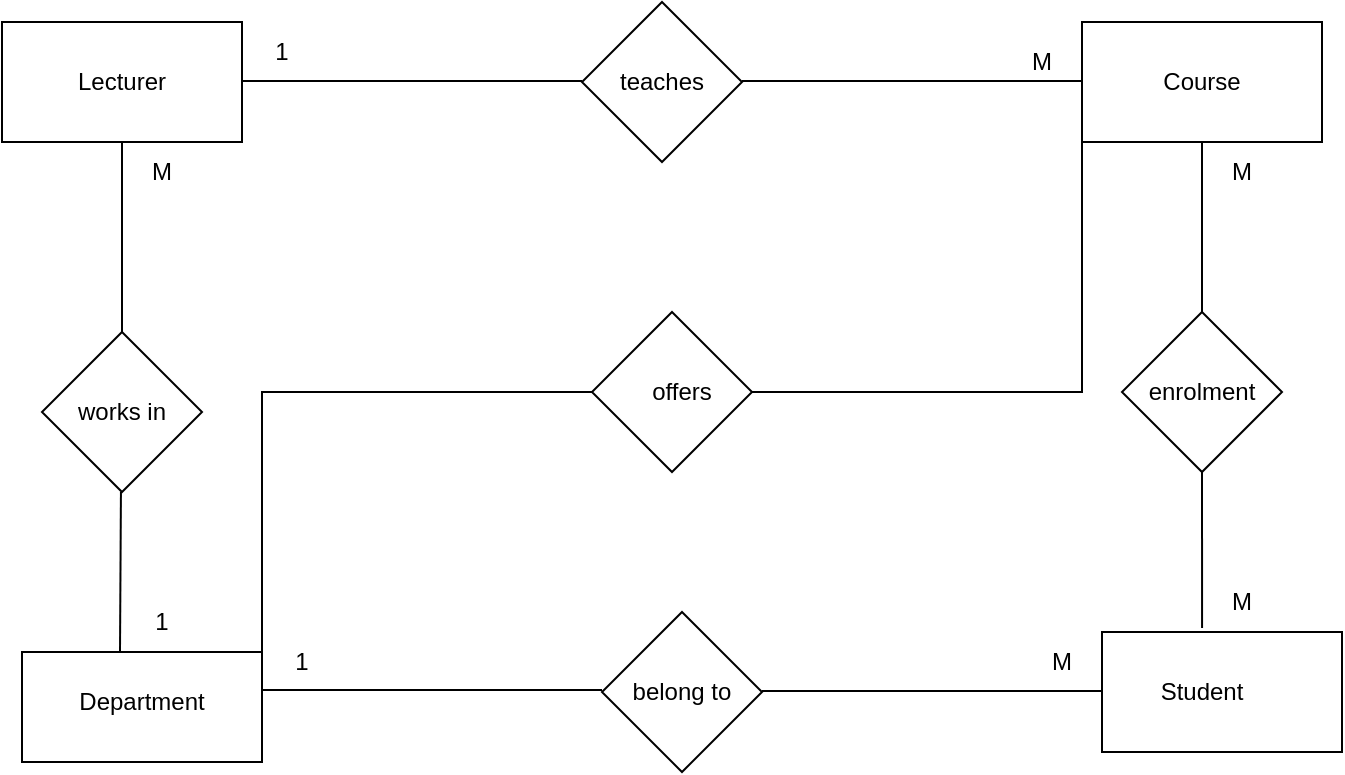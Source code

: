 <mxfile version="26.2.8">
  <diagram name="Page-1" id="Vk1WEz5tbSOhOj1aytGo">
    <mxGraphModel dx="1091" dy="564" grid="1" gridSize="10" guides="1" tooltips="1" connect="1" arrows="1" fold="1" page="1" pageScale="1" pageWidth="1400" pageHeight="850" math="0" shadow="0">
      <root>
        <mxCell id="0" />
        <mxCell id="1" parent="0" />
        <mxCell id="nMqB3gKZb0MU2dUzMW38-45" value="" style="endArrow=none;html=1;rounded=0;entryX=0;entryY=0.5;entryDx=0;entryDy=0;" edge="1" parent="1">
          <mxGeometry width="50" height="50" relative="1" as="geometry">
            <mxPoint x="670" y="140" as="sourcePoint" />
            <mxPoint x="505" y="270" as="targetPoint" />
            <Array as="points">
              <mxPoint x="670" y="270" />
            </Array>
          </mxGeometry>
        </mxCell>
        <mxCell id="nMqB3gKZb0MU2dUzMW38-1" value="" style="rounded=0;whiteSpace=wrap;html=1;" vertex="1" parent="1">
          <mxGeometry x="670" y="85" width="120" height="60" as="geometry" />
        </mxCell>
        <mxCell id="nMqB3gKZb0MU2dUzMW38-2" value="" style="rounded=0;whiteSpace=wrap;html=1;" vertex="1" parent="1">
          <mxGeometry x="130" y="85" width="120" height="60" as="geometry" />
        </mxCell>
        <mxCell id="nMqB3gKZb0MU2dUzMW38-3" value="" style="rhombus;whiteSpace=wrap;html=1;" vertex="1" parent="1">
          <mxGeometry x="690" y="230" width="80" height="80" as="geometry" />
        </mxCell>
        <mxCell id="nMqB3gKZb0MU2dUzMW38-5" value="Lecturer" style="text;html=1;align=center;verticalAlign=middle;whiteSpace=wrap;rounded=0;" vertex="1" parent="1">
          <mxGeometry x="160" y="100" width="60" height="30" as="geometry" />
        </mxCell>
        <mxCell id="nMqB3gKZb0MU2dUzMW38-6" value="enrolment" style="text;html=1;align=center;verticalAlign=middle;whiteSpace=wrap;rounded=0;" vertex="1" parent="1">
          <mxGeometry x="700" y="255" width="60" height="30" as="geometry" />
        </mxCell>
        <mxCell id="nMqB3gKZb0MU2dUzMW38-9" value="" style="rounded=0;whiteSpace=wrap;html=1;" vertex="1" parent="1">
          <mxGeometry x="680" y="390" width="120" height="60" as="geometry" />
        </mxCell>
        <mxCell id="nMqB3gKZb0MU2dUzMW38-10" value="Student" style="text;html=1;align=center;verticalAlign=middle;whiteSpace=wrap;rounded=0;" vertex="1" parent="1">
          <mxGeometry x="700" y="405" width="60" height="30" as="geometry" />
        </mxCell>
        <mxCell id="nMqB3gKZb0MU2dUzMW38-11" value="" style="rhombus;whiteSpace=wrap;html=1;" vertex="1" parent="1">
          <mxGeometry x="420" y="75" width="80" height="80" as="geometry" />
        </mxCell>
        <mxCell id="nMqB3gKZb0MU2dUzMW38-12" value="teaches" style="text;html=1;align=center;verticalAlign=middle;whiteSpace=wrap;rounded=0;" vertex="1" parent="1">
          <mxGeometry x="430" y="100" width="60" height="30" as="geometry" />
        </mxCell>
        <mxCell id="nMqB3gKZb0MU2dUzMW38-13" value="" style="rounded=0;whiteSpace=wrap;html=1;" vertex="1" parent="1">
          <mxGeometry x="140" y="400" width="120" height="55" as="geometry" />
        </mxCell>
        <mxCell id="nMqB3gKZb0MU2dUzMW38-14" value="Department" style="text;html=1;align=center;verticalAlign=middle;whiteSpace=wrap;rounded=0;" vertex="1" parent="1">
          <mxGeometry x="170" y="410" width="60" height="30" as="geometry" />
        </mxCell>
        <mxCell id="nMqB3gKZb0MU2dUzMW38-15" value="" style="rhombus;whiteSpace=wrap;html=1;" vertex="1" parent="1">
          <mxGeometry x="430" y="380" width="80" height="80" as="geometry" />
        </mxCell>
        <mxCell id="nMqB3gKZb0MU2dUzMW38-16" value="belong to" style="text;html=1;align=center;verticalAlign=middle;whiteSpace=wrap;rounded=0;" vertex="1" parent="1">
          <mxGeometry x="425" y="405" width="90" height="30" as="geometry" />
        </mxCell>
        <mxCell id="nMqB3gKZb0MU2dUzMW38-17" value="" style="rhombus;whiteSpace=wrap;html=1;" vertex="1" parent="1">
          <mxGeometry x="425" y="230" width="80" height="80" as="geometry" />
        </mxCell>
        <mxCell id="nMqB3gKZb0MU2dUzMW38-18" value="offers" style="text;html=1;align=center;verticalAlign=middle;whiteSpace=wrap;rounded=0;" vertex="1" parent="1">
          <mxGeometry x="440" y="255" width="60" height="30" as="geometry" />
        </mxCell>
        <mxCell id="nMqB3gKZb0MU2dUzMW38-19" value="" style="endArrow=none;html=1;rounded=0;exitX=1;exitY=0.5;exitDx=0;exitDy=0;entryX=0;entryY=0.5;entryDx=0;entryDy=0;" edge="1" parent="1">
          <mxGeometry width="50" height="50" relative="1" as="geometry">
            <mxPoint x="250" y="114.47" as="sourcePoint" />
            <mxPoint x="420.0" y="114.47" as="targetPoint" />
          </mxGeometry>
        </mxCell>
        <mxCell id="nMqB3gKZb0MU2dUzMW38-22" value="" style="endArrow=none;html=1;rounded=0;exitX=1;exitY=0.5;exitDx=0;exitDy=0;entryX=0;entryY=0.5;entryDx=0;entryDy=0;" edge="1" parent="1">
          <mxGeometry width="50" height="50" relative="1" as="geometry">
            <mxPoint x="500" y="114.47" as="sourcePoint" />
            <mxPoint x="670" y="114.47" as="targetPoint" />
          </mxGeometry>
        </mxCell>
        <mxCell id="nMqB3gKZb0MU2dUzMW38-23" value="1" style="text;html=1;align=center;verticalAlign=middle;whiteSpace=wrap;rounded=0;" vertex="1" parent="1">
          <mxGeometry x="240" y="85" width="60" height="30" as="geometry" />
        </mxCell>
        <mxCell id="nMqB3gKZb0MU2dUzMW38-24" value="M" style="text;html=1;align=center;verticalAlign=middle;whiteSpace=wrap;rounded=0;" vertex="1" parent="1">
          <mxGeometry x="620" y="90" width="60" height="30" as="geometry" />
        </mxCell>
        <mxCell id="nMqB3gKZb0MU2dUzMW38-25" value="Course" style="text;html=1;align=center;verticalAlign=middle;whiteSpace=wrap;rounded=0;" vertex="1" parent="1">
          <mxGeometry x="700" y="100" width="60" height="30" as="geometry" />
        </mxCell>
        <mxCell id="nMqB3gKZb0MU2dUzMW38-27" value="" style="endArrow=none;html=1;rounded=0;entryX=0.5;entryY=1;entryDx=0;entryDy=0;exitX=0.5;exitY=0;exitDx=0;exitDy=0;" edge="1" parent="1" source="nMqB3gKZb0MU2dUzMW38-3" target="nMqB3gKZb0MU2dUzMW38-1">
          <mxGeometry width="50" height="50" relative="1" as="geometry">
            <mxPoint x="540" y="300" as="sourcePoint" />
            <mxPoint x="590" y="250" as="targetPoint" />
          </mxGeometry>
        </mxCell>
        <mxCell id="nMqB3gKZb0MU2dUzMW38-28" value="" style="endArrow=none;html=1;rounded=0;entryX=0.5;entryY=1;entryDx=0;entryDy=0;exitX=0.417;exitY=-0.033;exitDx=0;exitDy=0;exitPerimeter=0;" edge="1" parent="1" source="nMqB3gKZb0MU2dUzMW38-9" target="nMqB3gKZb0MU2dUzMW38-3">
          <mxGeometry width="50" height="50" relative="1" as="geometry">
            <mxPoint x="540" y="300" as="sourcePoint" />
            <mxPoint x="590" y="250" as="targetPoint" />
          </mxGeometry>
        </mxCell>
        <mxCell id="nMqB3gKZb0MU2dUzMW38-29" value="M" style="text;html=1;align=center;verticalAlign=middle;whiteSpace=wrap;rounded=0;" vertex="1" parent="1">
          <mxGeometry x="720" y="145" width="60" height="30" as="geometry" />
        </mxCell>
        <mxCell id="nMqB3gKZb0MU2dUzMW38-30" value="M" style="text;html=1;align=center;verticalAlign=middle;whiteSpace=wrap;rounded=0;" vertex="1" parent="1">
          <mxGeometry x="720" y="360" width="60" height="30" as="geometry" />
        </mxCell>
        <mxCell id="nMqB3gKZb0MU2dUzMW38-31" value="" style="endArrow=none;html=1;rounded=0;exitX=1;exitY=0.5;exitDx=0;exitDy=0;entryX=0;entryY=0.5;entryDx=0;entryDy=0;" edge="1" parent="1">
          <mxGeometry width="50" height="50" relative="1" as="geometry">
            <mxPoint x="510" y="419.47" as="sourcePoint" />
            <mxPoint x="680" y="419.47" as="targetPoint" />
          </mxGeometry>
        </mxCell>
        <mxCell id="nMqB3gKZb0MU2dUzMW38-32" value="M" style="text;html=1;align=center;verticalAlign=middle;whiteSpace=wrap;rounded=0;" vertex="1" parent="1">
          <mxGeometry x="630" y="390" width="60" height="30" as="geometry" />
        </mxCell>
        <mxCell id="nMqB3gKZb0MU2dUzMW38-33" value="" style="endArrow=none;html=1;rounded=0;exitX=1;exitY=0.5;exitDx=0;exitDy=0;entryX=0;entryY=0.5;entryDx=0;entryDy=0;" edge="1" parent="1">
          <mxGeometry width="50" height="50" relative="1" as="geometry">
            <mxPoint x="260" y="418.95" as="sourcePoint" />
            <mxPoint x="430.0" y="418.95" as="targetPoint" />
          </mxGeometry>
        </mxCell>
        <mxCell id="nMqB3gKZb0MU2dUzMW38-37" value="1" style="text;html=1;align=center;verticalAlign=middle;whiteSpace=wrap;rounded=0;" vertex="1" parent="1">
          <mxGeometry x="250" y="390" width="60" height="30" as="geometry" />
        </mxCell>
        <mxCell id="nMqB3gKZb0MU2dUzMW38-38" value="" style="rhombus;whiteSpace=wrap;html=1;" vertex="1" parent="1">
          <mxGeometry x="150" y="240" width="80" height="80" as="geometry" />
        </mxCell>
        <mxCell id="nMqB3gKZb0MU2dUzMW38-39" value="works in" style="text;html=1;align=center;verticalAlign=middle;whiteSpace=wrap;rounded=0;" vertex="1" parent="1">
          <mxGeometry x="160" y="265" width="60" height="30" as="geometry" />
        </mxCell>
        <mxCell id="nMqB3gKZb0MU2dUzMW38-40" value="" style="endArrow=none;html=1;rounded=0;entryX=0.5;entryY=1;entryDx=0;entryDy=0;" edge="1" parent="1" source="nMqB3gKZb0MU2dUzMW38-38" target="nMqB3gKZb0MU2dUzMW38-2">
          <mxGeometry width="50" height="50" relative="1" as="geometry">
            <mxPoint x="540" y="300" as="sourcePoint" />
            <mxPoint x="590" y="250" as="targetPoint" />
          </mxGeometry>
        </mxCell>
        <mxCell id="nMqB3gKZb0MU2dUzMW38-41" value="" style="endArrow=none;html=1;rounded=0;entryX=0.5;entryY=1;entryDx=0;entryDy=0;" edge="1" parent="1">
          <mxGeometry width="50" height="50" relative="1" as="geometry">
            <mxPoint x="189" y="400" as="sourcePoint" />
            <mxPoint x="189.47" y="320" as="targetPoint" />
          </mxGeometry>
        </mxCell>
        <mxCell id="nMqB3gKZb0MU2dUzMW38-42" value="M" style="text;html=1;align=center;verticalAlign=middle;whiteSpace=wrap;rounded=0;" vertex="1" parent="1">
          <mxGeometry x="180" y="145" width="60" height="30" as="geometry" />
        </mxCell>
        <mxCell id="nMqB3gKZb0MU2dUzMW38-43" value="1" style="text;html=1;align=center;verticalAlign=middle;whiteSpace=wrap;rounded=0;" vertex="1" parent="1">
          <mxGeometry x="180" y="370" width="60" height="30" as="geometry" />
        </mxCell>
        <mxCell id="nMqB3gKZb0MU2dUzMW38-44" value="" style="endArrow=none;html=1;rounded=0;entryX=0;entryY=0.5;entryDx=0;entryDy=0;" edge="1" parent="1" target="nMqB3gKZb0MU2dUzMW38-17">
          <mxGeometry width="50" height="50" relative="1" as="geometry">
            <mxPoint x="260" y="400" as="sourcePoint" />
            <mxPoint x="600" y="330" as="targetPoint" />
            <Array as="points">
              <mxPoint x="260" y="270" />
            </Array>
          </mxGeometry>
        </mxCell>
      </root>
    </mxGraphModel>
  </diagram>
</mxfile>
